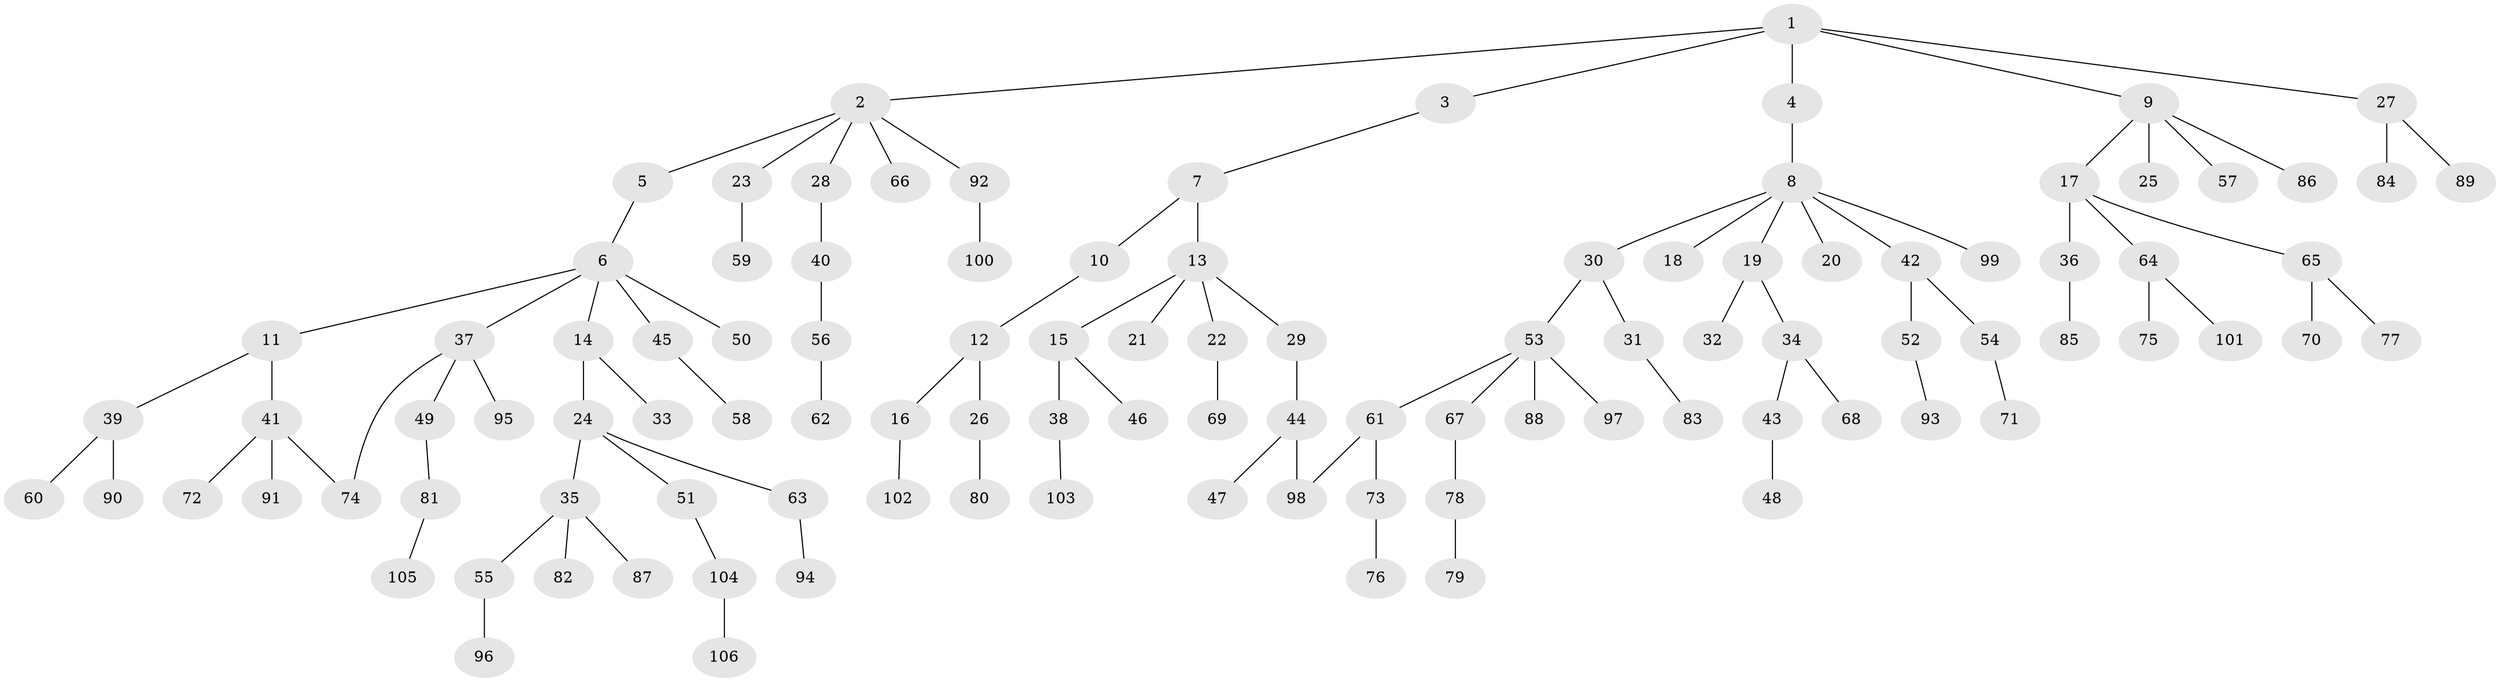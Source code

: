 // coarse degree distribution, {5: 0.04285714285714286, 2: 0.24285714285714285, 6: 0.02857142857142857, 3: 0.12857142857142856, 4: 0.07142857142857142, 1: 0.4857142857142857}
// Generated by graph-tools (version 1.1) at 2025/23/03/03/25 07:23:30]
// undirected, 106 vertices, 107 edges
graph export_dot {
graph [start="1"]
  node [color=gray90,style=filled];
  1;
  2;
  3;
  4;
  5;
  6;
  7;
  8;
  9;
  10;
  11;
  12;
  13;
  14;
  15;
  16;
  17;
  18;
  19;
  20;
  21;
  22;
  23;
  24;
  25;
  26;
  27;
  28;
  29;
  30;
  31;
  32;
  33;
  34;
  35;
  36;
  37;
  38;
  39;
  40;
  41;
  42;
  43;
  44;
  45;
  46;
  47;
  48;
  49;
  50;
  51;
  52;
  53;
  54;
  55;
  56;
  57;
  58;
  59;
  60;
  61;
  62;
  63;
  64;
  65;
  66;
  67;
  68;
  69;
  70;
  71;
  72;
  73;
  74;
  75;
  76;
  77;
  78;
  79;
  80;
  81;
  82;
  83;
  84;
  85;
  86;
  87;
  88;
  89;
  90;
  91;
  92;
  93;
  94;
  95;
  96;
  97;
  98;
  99;
  100;
  101;
  102;
  103;
  104;
  105;
  106;
  1 -- 2;
  1 -- 3;
  1 -- 4;
  1 -- 9;
  1 -- 27;
  2 -- 5;
  2 -- 23;
  2 -- 28;
  2 -- 66;
  2 -- 92;
  3 -- 7;
  4 -- 8;
  5 -- 6;
  6 -- 11;
  6 -- 14;
  6 -- 37;
  6 -- 45;
  6 -- 50;
  7 -- 10;
  7 -- 13;
  8 -- 18;
  8 -- 19;
  8 -- 20;
  8 -- 30;
  8 -- 42;
  8 -- 99;
  9 -- 17;
  9 -- 25;
  9 -- 57;
  9 -- 86;
  10 -- 12;
  11 -- 39;
  11 -- 41;
  12 -- 16;
  12 -- 26;
  13 -- 15;
  13 -- 21;
  13 -- 22;
  13 -- 29;
  14 -- 24;
  14 -- 33;
  15 -- 38;
  15 -- 46;
  16 -- 102;
  17 -- 36;
  17 -- 64;
  17 -- 65;
  19 -- 32;
  19 -- 34;
  22 -- 69;
  23 -- 59;
  24 -- 35;
  24 -- 51;
  24 -- 63;
  26 -- 80;
  27 -- 84;
  27 -- 89;
  28 -- 40;
  29 -- 44;
  30 -- 31;
  30 -- 53;
  31 -- 83;
  34 -- 43;
  34 -- 68;
  35 -- 55;
  35 -- 82;
  35 -- 87;
  36 -- 85;
  37 -- 49;
  37 -- 74;
  37 -- 95;
  38 -- 103;
  39 -- 60;
  39 -- 90;
  40 -- 56;
  41 -- 72;
  41 -- 91;
  41 -- 74;
  42 -- 52;
  42 -- 54;
  43 -- 48;
  44 -- 47;
  44 -- 98;
  45 -- 58;
  49 -- 81;
  51 -- 104;
  52 -- 93;
  53 -- 61;
  53 -- 67;
  53 -- 88;
  53 -- 97;
  54 -- 71;
  55 -- 96;
  56 -- 62;
  61 -- 73;
  61 -- 98;
  63 -- 94;
  64 -- 75;
  64 -- 101;
  65 -- 70;
  65 -- 77;
  67 -- 78;
  73 -- 76;
  78 -- 79;
  81 -- 105;
  92 -- 100;
  104 -- 106;
}
